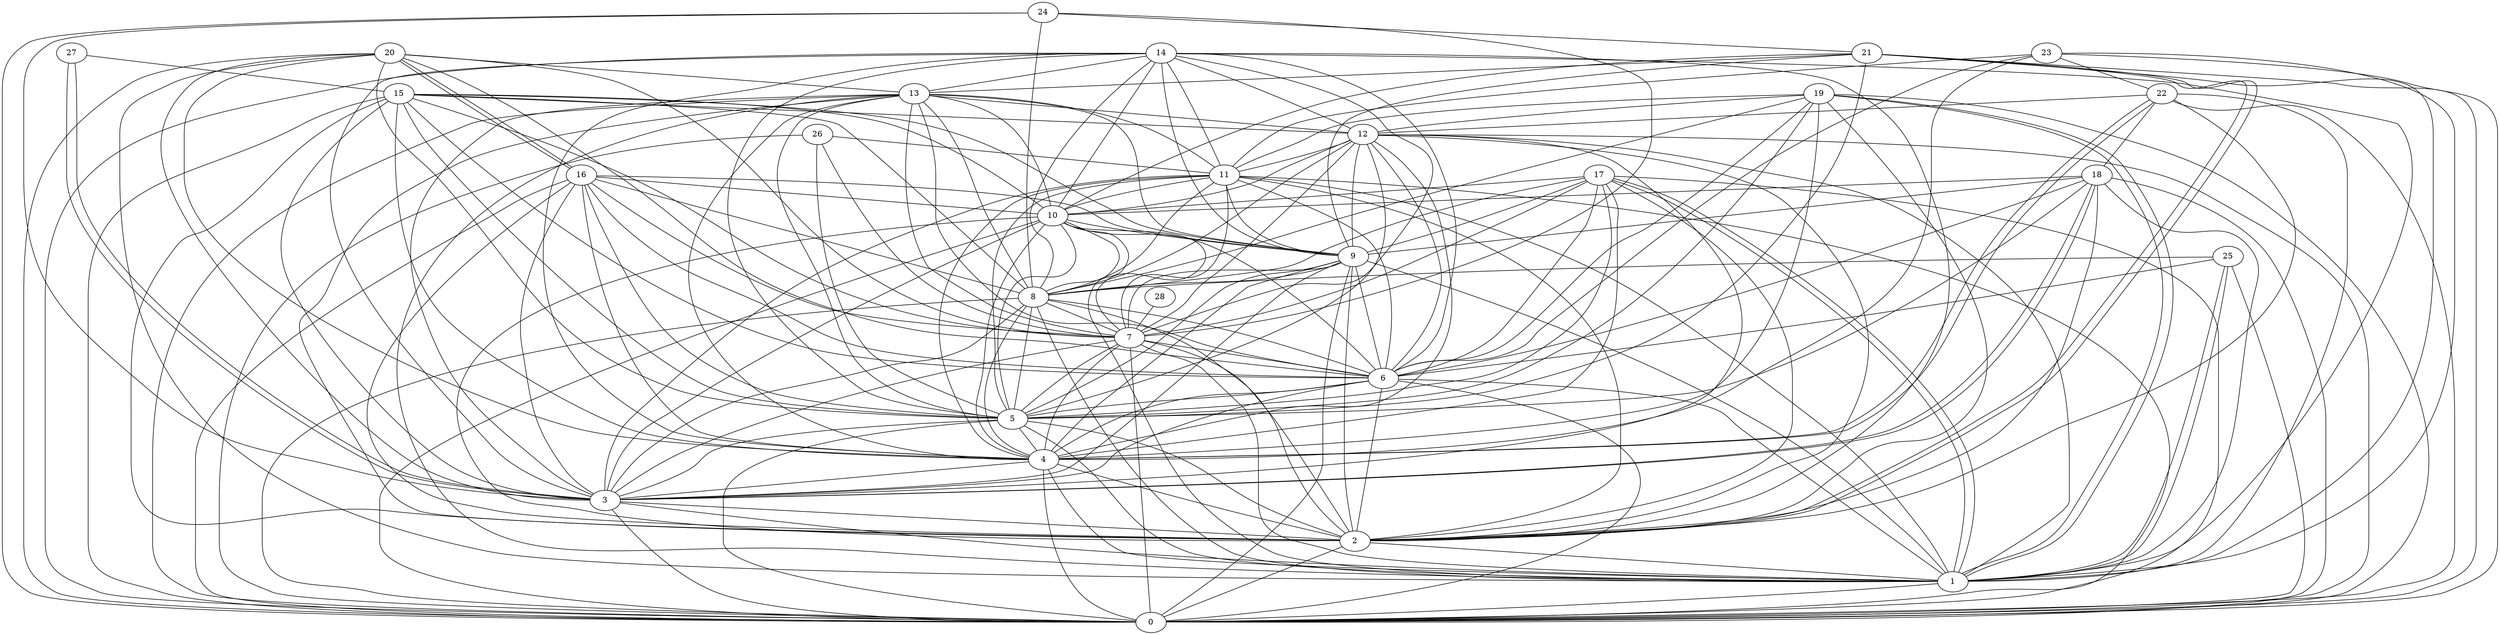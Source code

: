 graph G {
0;
1;
2;
3;
4;
5;
6;
7;
8;
9;
10;
11;
12;
13;
14;
15;
16;
17;
18;
19;
20;
21;
22;
23;
24;
25;
26;
27;
28;
28--7 ;
27--3 ;
27--3 ;
27--15 ;
26--11 ;
26--7 ;
26--5 ;
26--0 ;
25--1 ;
25--6 ;
25--8 ;
25--1 ;
25--0 ;
24--8 ;
24--3 ;
24--21 ;
24--7 ;
24--0 ;
23--22 ;
23--11 ;
23--4 ;
23--6 ;
23--0 ;
23--1 ;
22--12 ;
22--2 ;
22--4 ;
22--18 ;
22--4 ;
22--1 ;
22--0 ;
21--10 ;
21--9 ;
21--1 ;
21--13 ;
21--2 ;
21--2 ;
21--5 ;
21--0 ;
20--4 ;
20--16 ;
20--16 ;
20--7 ;
20--3 ;
20--0 ;
20--13 ;
20--1 ;
20--6 ;
20--5 ;
19--4 ;
19--8 ;
19--0 ;
19--6 ;
19--1 ;
19--1 ;
19--11 ;
19--5 ;
19--12 ;
19--2 ;
18--3 ;
18--1 ;
18--3 ;
18--0 ;
18--6 ;
18--10 ;
18--2 ;
18--5 ;
18--9 ;
17--1 ;
17--1 ;
17--6 ;
17--2 ;
17--5 ;
17--9 ;
17--10 ;
17--4 ;
17--0 ;
17--7 ;
17--8 ;
16--0 ;
16--5 ;
16--10 ;
16--8 ;
16--2 ;
16--6 ;
16--9 ;
16--4 ;
16--7 ;
16--3 ;
15--7 ;
15--5 ;
15--6 ;
15--4 ;
15--10 ;
15--12 ;
15--9 ;
15--8 ;
15--3 ;
15--0 ;
15--2 ;
14--0 ;
14--5 ;
14--13 ;
14--7 ;
14--4 ;
14--2 ;
14--6 ;
14--9 ;
14--11 ;
14--8 ;
14--1 ;
14--3 ;
14--12 ;
14--10 ;
13--0 ;
13--11 ;
13--6 ;
13--7 ;
13--3 ;
13--12 ;
13--4 ;
13--8 ;
13--10 ;
13--9 ;
13--1 ;
13--2 ;
13--5 ;
12--6 ;
12--10 ;
12--5 ;
12--9 ;
12--7 ;
12--8 ;
12--2 ;
12--0 ;
12--11 ;
12--4 ;
12--3 ;
12--1 ;
11--9 ;
11--5 ;
11--8 ;
11--7 ;
11--10 ;
11--3 ;
11--0 ;
11--6 ;
11--4 ;
11--1 ;
11--2 ;
10--4 ;
10--9 ;
10--3 ;
10--8 ;
10--5 ;
10--2 ;
10--1 ;
10--7 ;
10--6 ;
10--0 ;
9--0 ;
9--4 ;
9--3 ;
9--2 ;
9--6 ;
9--8 ;
9--1 ;
9--7 ;
9--5 ;
8--3 ;
8--0 ;
8--6 ;
8--4 ;
8--1 ;
8--2 ;
8--7 ;
8--5 ;
7--4 ;
7--1 ;
7--2 ;
7--3 ;
7--5 ;
7--6 ;
7--0 ;
6--4 ;
6--1 ;
6--3 ;
6--5 ;
6--2 ;
6--0 ;
5--2 ;
5--4 ;
5--1 ;
5--0 ;
5--3 ;
4--2 ;
4--0 ;
4--1 ;
4--3 ;
3--2 ;
3--1 ;
3--0 ;
2--0 ;
2--1 ;
1--0 ;
}
